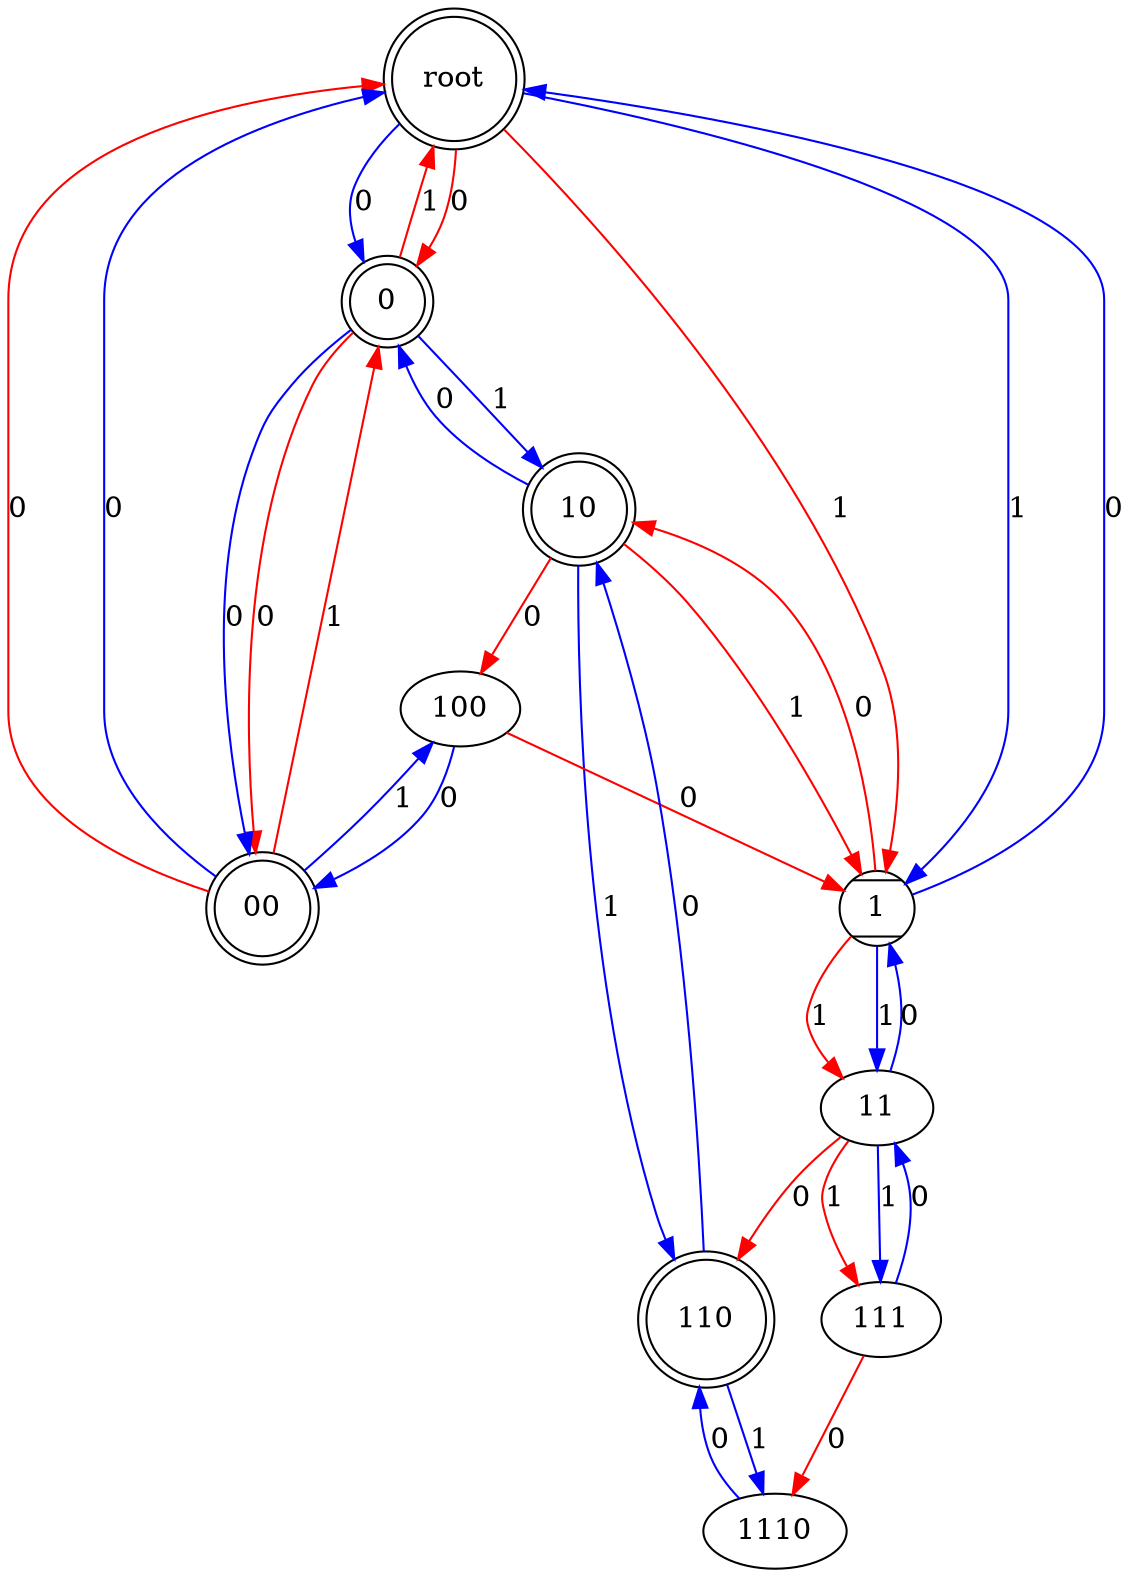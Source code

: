digraph{ 
root  [shape = doublecircle]
0 [shape = doublecircle]
root -> 0 [color = red, label = 0] 
1 [shape = Mcircle]
root -> 1 [color = red, label = 1] 
root -> 0 [color = blue, label = 0] 
root -> 1 [color = blue, label = 1] 
00 [shape = doublecircle]
0 -> 00 [color = red, label = 0] 
0 -> root [color = red, label = 1] 
0 -> 00 [color = blue, label = 0] 
10 [shape = doublecircle]
0 -> 10 [color = blue, label = 1] 
1 -> 10 [color = red, label = 0] 
11
1 -> 11 [color = red, label = 1] 
1 -> root [color = blue, label = 0] 
1 -> 11 [color = blue, label = 1] 
00 -> root [color = red, label = 0] 
00 -> 0 [color = red, label = 1] 
00 -> root [color = blue, label = 0] 
100
00 -> 100 [color = blue, label = 1] 
10 -> 100 [color = red, label = 0] 
10 -> 1 [color = red, label = 1] 
10 -> 0 [color = blue, label = 0] 
110 [shape = doublecircle]
10 -> 110 [color = blue, label = 1] 
11 -> 110 [color = red, label = 0] 
111
11 -> 111 [color = red, label = 1] 
11 -> 1 [color = blue, label = 0] 
11 -> 111 [color = blue, label = 1] 
100 -> 1 [color = red, label = 0] 
100 -> 00 [color = blue, label = 0] 
110 -> 10 [color = blue, label = 0] 
1110
110 -> 1110 [color = blue, label = 1] 
111 -> 1110 [color = red, label = 0] 
111 -> 11 [color = blue, label = 0] 
1110 -> 110 [color = blue, label = 0] 
} 
